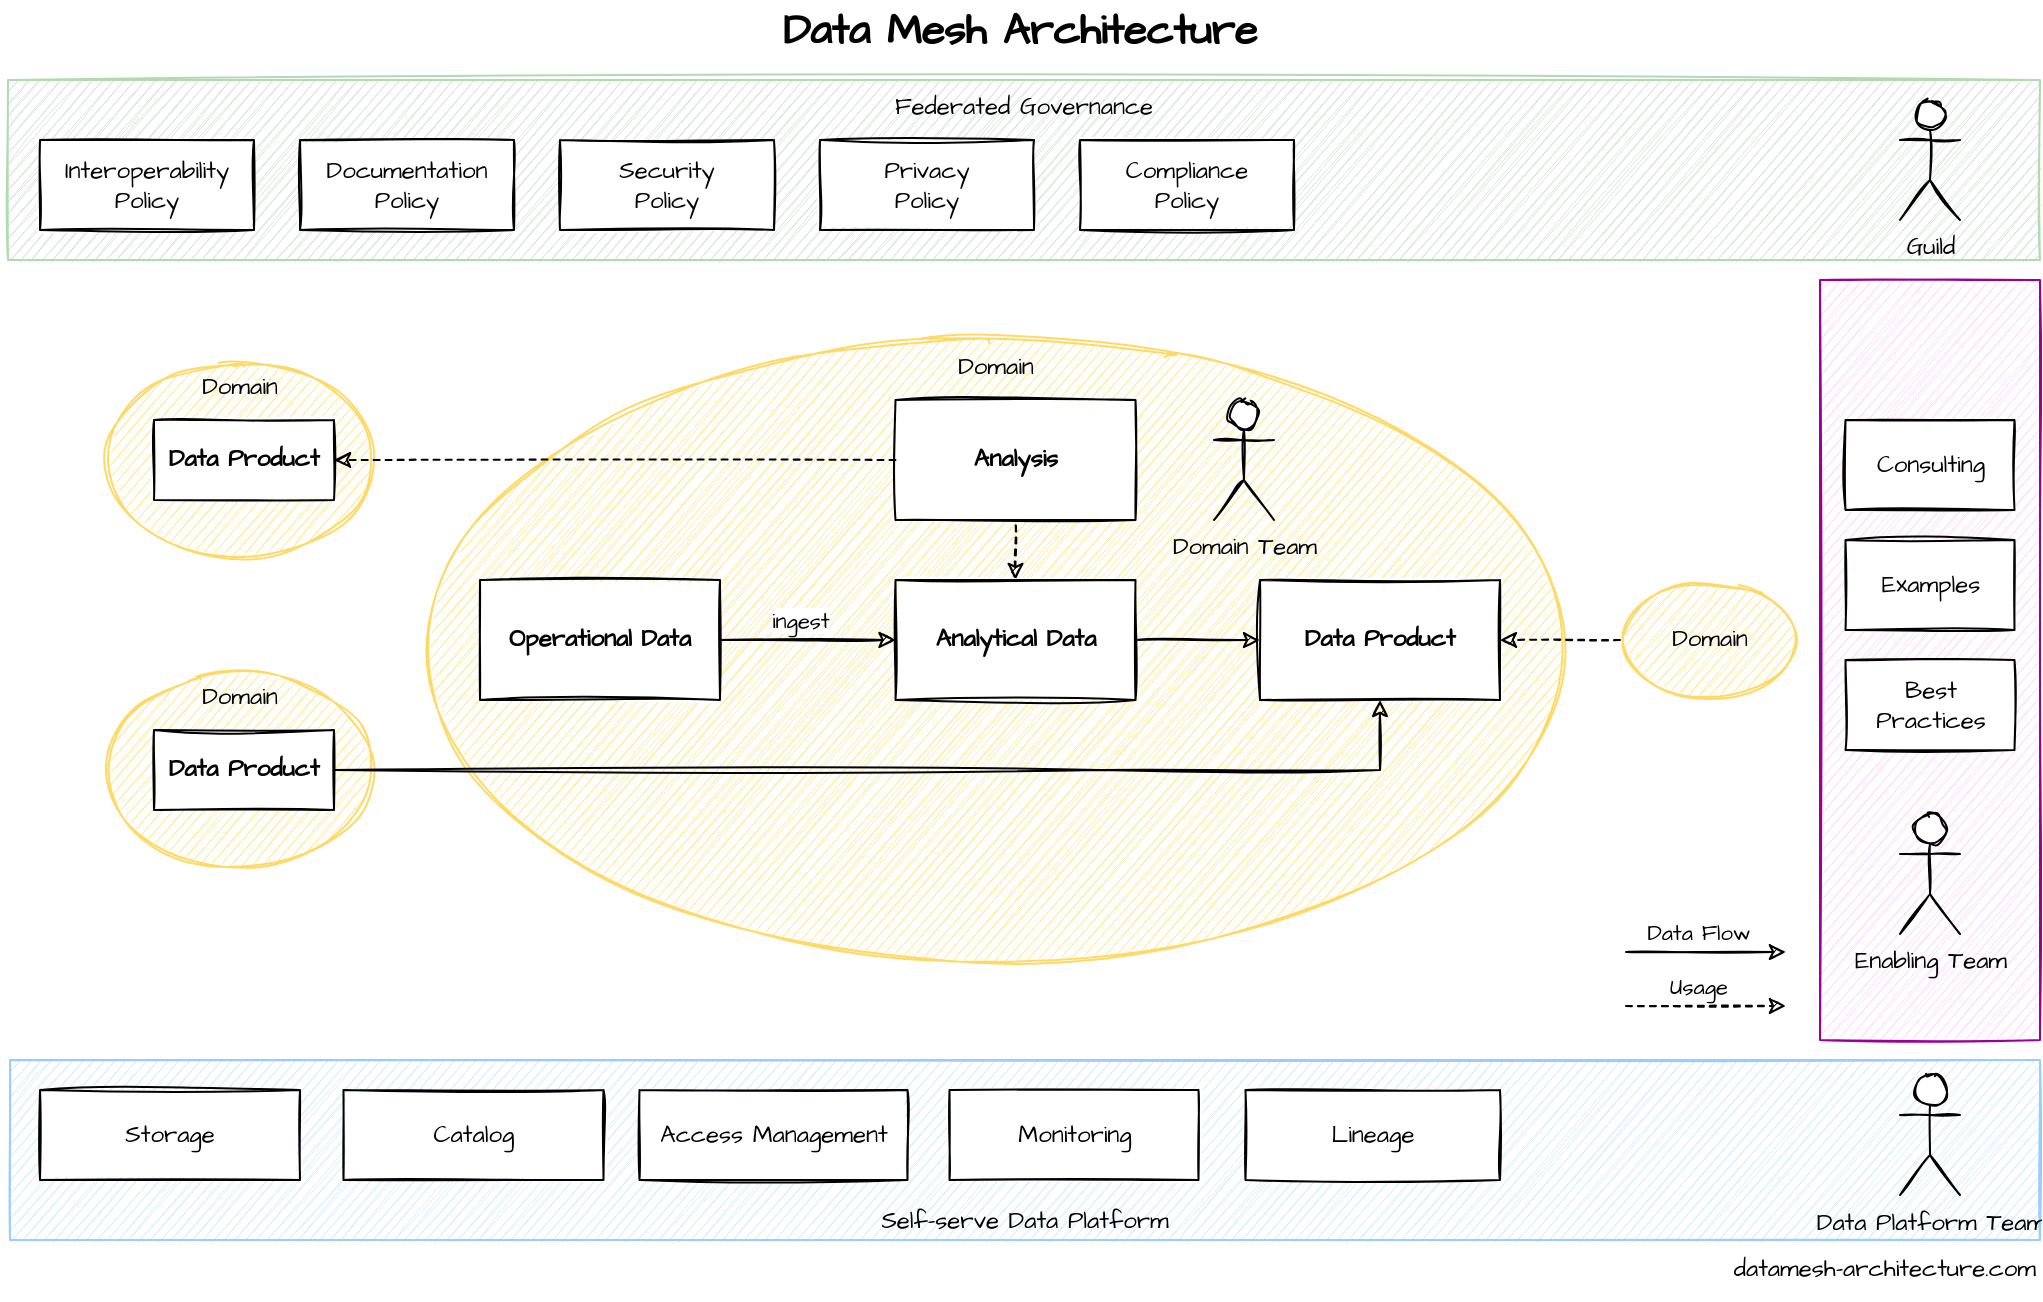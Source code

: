 <mxfile version="16.5.1" type="device"><diagram id="DWjpSvbVxY2pOprUcE6g" name="Page-1"><mxGraphModel dx="1106" dy="852" grid="0" gridSize="10" guides="1" tooltips="1" connect="1" arrows="1" fold="1" page="0" pageScale="1" pageWidth="827" pageHeight="1169" math="0" shadow="0"><root><mxCell id="0"/><mxCell id="1" parent="0"/><mxCell id="WkdalmxvpJmTztUUumEF-71" value="" style="rounded=0;whiteSpace=wrap;html=1;verticalAlign=bottom;fillColor=#FFDBFD;sketch=1;fontFamily=Architects Daughter;fontSource=https%3A%2F%2Ffonts.googleapis.com%2Fcss%3Ffamily%3DArchitects%2BDaughter;strokeColor=#990099;" parent="1" vertex="1"><mxGeometry x="930" y="180" width="110" height="380" as="geometry"/></mxCell><mxCell id="WkdalmxvpJmTztUUumEF-8" value="Self-serve Data Platform" style="rounded=0;whiteSpace=wrap;html=1;verticalAlign=bottom;fillColor=#D9EDFF;sketch=1;fontFamily=Architects Daughter;fontSource=https%3A%2F%2Ffonts.googleapis.com%2Fcss%3Ffamily%3DArchitects%2BDaughter;strokeColor=#99CCFF;fillStyle=hachure;" parent="1" vertex="1"><mxGeometry x="25" y="570" width="1015" height="90" as="geometry"/></mxCell><mxCell id="WkdalmxvpJmTztUUumEF-9" value="Federated Governance" style="rounded=0;whiteSpace=wrap;html=1;verticalAlign=top;fillColor=#DCE3DC;sketch=1;fontFamily=Architects Daughter;fontSource=https%3A%2F%2Ffonts.googleapis.com%2Fcss%3Ffamily%3DArchitects%2BDaughter;strokeColor=#AFDBAF;" parent="1" vertex="1"><mxGeometry x="24" y="80" width="1016" height="90" as="geometry"/></mxCell><mxCell id="WkdalmxvpJmTztUUumEF-10" value="Guild" style="shape=umlActor;verticalLabelPosition=bottom;verticalAlign=top;html=1;outlineConnect=0;sketch=1;fontFamily=Architects Daughter;fontSource=https%3A%2F%2Ffonts.googleapis.com%2Fcss%3Ffamily%3DArchitects%2BDaughter;" parent="1" vertex="1"><mxGeometry x="970" y="90" width="30" height="60" as="geometry"/></mxCell><mxCell id="WkdalmxvpJmTztUUumEF-12" value="Data Platform Team" style="shape=umlActor;verticalLabelPosition=bottom;verticalAlign=top;html=1;outlineConnect=0;sketch=1;fontFamily=Architects Daughter;fontSource=https%3A%2F%2Ffonts.googleapis.com%2Fcss%3Ffamily%3DArchitects%2BDaughter;" parent="1" vertex="1"><mxGeometry x="970" y="577.5" width="30" height="60" as="geometry"/></mxCell><mxCell id="WkdalmxvpJmTztUUumEF-27" value="Compliance&lt;br&gt;Policy" style="rounded=0;whiteSpace=wrap;html=1;sketch=1;fontFamily=Architects Daughter;fontSource=https%3A%2F%2Ffonts.googleapis.com%2Fcss%3Ffamily%3DArchitects%2BDaughter;" parent="1" vertex="1"><mxGeometry x="560" y="110" width="107" height="45" as="geometry"/></mxCell><mxCell id="WkdalmxvpJmTztUUumEF-34" value="Catalog" style="rounded=0;whiteSpace=wrap;html=1;sketch=1;fontFamily=Architects Daughter;fontSource=https%3A%2F%2Ffonts.googleapis.com%2Fcss%3Ffamily%3DArchitects%2BDaughter;" parent="1" vertex="1"><mxGeometry x="191.75" y="585" width="130" height="45" as="geometry"/></mxCell><mxCell id="WkdalmxvpJmTztUUumEF-35" value="Access Management" style="rounded=0;whiteSpace=wrap;html=1;sketch=1;fontFamily=Architects Daughter;fontSource=https%3A%2F%2Ffonts.googleapis.com%2Fcss%3Ffamily%3DArchitects%2BDaughter;" parent="1" vertex="1"><mxGeometry x="339.75" y="585" width="134" height="45" as="geometry"/></mxCell><mxCell id="WkdalmxvpJmTztUUumEF-46" value="Lineage" style="rounded=0;whiteSpace=wrap;html=1;sketch=1;fontFamily=Architects Daughter;fontSource=https%3A%2F%2Ffonts.googleapis.com%2Fcss%3Ffamily%3DArchitects%2BDaughter;" parent="1" vertex="1"><mxGeometry x="642.75" y="585" width="127.25" height="45" as="geometry"/></mxCell><mxCell id="WkdalmxvpJmTztUUumEF-48" value="Monitoring" style="rounded=0;whiteSpace=wrap;html=1;sketch=1;fontFamily=Architects Daughter;fontSource=https%3A%2F%2Ffonts.googleapis.com%2Fcss%3Ffamily%3DArchitects%2BDaughter;" parent="1" vertex="1"><mxGeometry x="494.75" y="585" width="124.5" height="45" as="geometry"/></mxCell><mxCell id="WkdalmxvpJmTztUUumEF-56" value="Interoperability&lt;br&gt;Policy" style="rounded=0;whiteSpace=wrap;html=1;sketch=1;fontFamily=Architects Daughter;fontSource=https%3A%2F%2Ffonts.googleapis.com%2Fcss%3Ffamily%3DArchitects%2BDaughter;" parent="1" vertex="1"><mxGeometry x="40" y="110" width="107" height="45" as="geometry"/></mxCell><mxCell id="WkdalmxvpJmTztUUumEF-57" value="Documentation&lt;br&gt;Policy" style="rounded=0;whiteSpace=wrap;html=1;sketch=1;fontFamily=Architects Daughter;fontSource=https%3A%2F%2Ffonts.googleapis.com%2Fcss%3Ffamily%3DArchitects%2BDaughter;" parent="1" vertex="1"><mxGeometry x="170" y="110" width="107" height="45" as="geometry"/></mxCell><mxCell id="WkdalmxvpJmTztUUumEF-58" value="Security&lt;br&gt;Policy" style="rounded=0;whiteSpace=wrap;html=1;sketch=1;fontFamily=Architects Daughter;fontSource=https%3A%2F%2Ffonts.googleapis.com%2Fcss%3Ffamily%3DArchitects%2BDaughter;" parent="1" vertex="1"><mxGeometry x="300" y="110" width="107" height="45" as="geometry"/></mxCell><mxCell id="WkdalmxvpJmTztUUumEF-69" value="Enabling Team" style="shape=umlActor;verticalLabelPosition=bottom;verticalAlign=top;html=1;outlineConnect=0;sketch=1;fontFamily=Architects Daughter;fontSource=https%3A%2F%2Ffonts.googleapis.com%2Fcss%3Ffamily%3DArchitects%2BDaughter;" parent="1" vertex="1"><mxGeometry x="970" y="447" width="30" height="60" as="geometry"/></mxCell><mxCell id="WkdalmxvpJmTztUUumEF-70" value="Consulting" style="rounded=0;whiteSpace=wrap;html=1;sketch=1;fontFamily=Architects Daughter;fontSource=https%3A%2F%2Ffonts.googleapis.com%2Fcss%3Ffamily%3DArchitects%2BDaughter;" parent="1" vertex="1"><mxGeometry x="942.75" y="250" width="84.5" height="45" as="geometry"/></mxCell><mxCell id="WkdalmxvpJmTztUUumEF-72" value="Examples" style="rounded=0;whiteSpace=wrap;html=1;sketch=1;fontFamily=Architects Daughter;fontSource=https%3A%2F%2Ffonts.googleapis.com%2Fcss%3Ffamily%3DArchitects%2BDaughter;" parent="1" vertex="1"><mxGeometry x="942.75" y="310" width="84.5" height="45" as="geometry"/></mxCell><mxCell id="17" value="Domain" style="ellipse;whiteSpace=wrap;html=1;verticalAlign=top;fillColor=#FFEB99;sketch=1;fontFamily=Architects Daughter;fontSource=https%3A%2F%2Ffonts.googleapis.com%2Fcss%3Ffamily%3DArchitects%2BDaughter;strokeColor=#FFD966;" parent="1" vertex="1"><mxGeometry x="220" y="210" width="595.5" height="310" as="geometry"/></mxCell><mxCell id="18" value="Analysis" style="rounded=0;whiteSpace=wrap;html=1;fontStyle=1;sketch=1;fontFamily=Architects Daughter;fontSource=https%3A%2F%2Ffonts.googleapis.com%2Fcss%3Ffamily%3DArchitects%2BDaughter;" parent="1" vertex="1"><mxGeometry x="467.75" y="240" width="120" height="60" as="geometry"/></mxCell><mxCell id="19" style="rounded=0;orthogonalLoop=1;jettySize=auto;html=1;exitX=0.5;exitY=0;exitDx=0;exitDy=0;startArrow=classic;startFill=1;endArrow=none;endFill=0;dashed=1;sketch=1;fontFamily=Architects Daughter;fontSource=https%3A%2F%2Ffonts.googleapis.com%2Fcss%3Ffamily%3DArchitects%2BDaughter;" parent="1" source="22" target="18" edge="1"><mxGeometry relative="1" as="geometry"/></mxCell><mxCell id="20" style="rounded=0;orthogonalLoop=1;jettySize=auto;html=1;entryX=0;entryY=0.5;entryDx=0;entryDy=0;sketch=1;fontFamily=Architects Daughter;fontSource=https%3A%2F%2Ffonts.googleapis.com%2Fcss%3Ffamily%3DArchitects%2BDaughter;" parent="1" source="22" target="24" edge="1"><mxGeometry relative="1" as="geometry"><mxPoint x="635.5" y="410" as="targetPoint"/></mxGeometry></mxCell><mxCell id="21" value="" style="edgeStyle=orthogonalEdgeStyle;rounded=0;orthogonalLoop=1;jettySize=auto;html=1;startArrow=classic;startFill=1;endArrow=none;endFill=0;sketch=1;fontFamily=Architects Daughter;fontSource=https%3A%2F%2Ffonts.googleapis.com%2Fcss%3Ffamily%3DArchitects%2BDaughter;" parent="1" source="22" target="23" edge="1"><mxGeometry relative="1" as="geometry"/></mxCell><mxCell id="35" value="ingest" style="edgeLabel;html=1;align=center;verticalAlign=middle;resizable=0;points=[];sketch=1;fontFamily=Architects Daughter;fontSource=https%3A%2F%2Ffonts.googleapis.com%2Fcss%3Ffamily%3DArchitects%2BDaughter;" parent="21" vertex="1" connectable="0"><mxGeometry x="-0.071" y="2" relative="1" as="geometry"><mxPoint x="-7" y="-12" as="offset"/></mxGeometry></mxCell><mxCell id="22" value="Analytical Data" style="rounded=0;whiteSpace=wrap;html=1;fontStyle=1;sketch=1;fontFamily=Architects Daughter;fontSource=https%3A%2F%2Ffonts.googleapis.com%2Fcss%3Ffamily%3DArchitects%2BDaughter;" parent="1" vertex="1"><mxGeometry x="467.75" y="330" width="120" height="60" as="geometry"/></mxCell><mxCell id="23" value="Operational Data" style="rounded=0;whiteSpace=wrap;html=1;fontStyle=1;sketch=1;fontFamily=Architects Daughter;fontSource=https%3A%2F%2Ffonts.googleapis.com%2Fcss%3Ffamily%3DArchitects%2BDaughter;" parent="1" vertex="1"><mxGeometry x="260" y="330" width="120" height="60" as="geometry"/></mxCell><mxCell id="24" value="Data Product" style="rounded=0;whiteSpace=wrap;html=1;fontStyle=1;sketch=1;fontFamily=Architects Daughter;fontSource=https%3A%2F%2Ffonts.googleapis.com%2Fcss%3Ffamily%3DArchitects%2BDaughter;" parent="1" vertex="1"><mxGeometry x="650" y="330" width="120" height="60" as="geometry"/></mxCell><mxCell id="25" value="Domain" style="ellipse;whiteSpace=wrap;html=1;verticalAlign=middle;sketch=1;fontFamily=Architects Daughter;fontSource=https%3A%2F%2Ffonts.googleapis.com%2Fcss%3Ffamily%3DArchitects%2BDaughter;strokeColor=#FFD966;fillColor=#FFEB99;" parent="1" vertex="1"><mxGeometry x="830" y="330" width="90" height="60" as="geometry"/></mxCell><mxCell id="26" style="rounded=0;orthogonalLoop=1;jettySize=auto;html=1;entryX=1;entryY=0.5;entryDx=0;entryDy=0;startArrow=none;startFill=0;endArrow=classic;endFill=1;exitX=0;exitY=0.5;exitDx=0;exitDy=0;dashed=1;sketch=1;fontFamily=Architects Daughter;fontSource=https%3A%2F%2Ffonts.googleapis.com%2Fcss%3Ffamily%3DArchitects%2BDaughter;" parent="1" source="25" target="24" edge="1"><mxGeometry relative="1" as="geometry"><mxPoint x="875.5" y="360" as="sourcePoint"/></mxGeometry></mxCell><mxCell id="27" value="Domain" style="ellipse;whiteSpace=wrap;html=1;verticalAlign=top;sketch=1;fontFamily=Architects Daughter;fontSource=https%3A%2F%2Ffonts.googleapis.com%2Fcss%3Ffamily%3DArchitects%2BDaughter;strokeColor=#FFD966;fillColor=#FFEB99;" parent="1" vertex="1"><mxGeometry x="70" y="220" width="140" height="100" as="geometry"/></mxCell><mxCell id="28" value="Data Product" style="rounded=0;whiteSpace=wrap;html=1;fontStyle=1;sketch=1;fontFamily=Architects Daughter;fontSource=https%3A%2F%2Ffonts.googleapis.com%2Fcss%3Ffamily%3DArchitects%2BDaughter;" parent="1" vertex="1"><mxGeometry x="97" y="250" width="90" height="40" as="geometry"/></mxCell><mxCell id="29" style="rounded=0;orthogonalLoop=1;jettySize=auto;html=1;startArrow=none;startFill=0;endArrow=classic;endFill=1;exitX=0;exitY=0.5;exitDx=0;exitDy=0;entryX=1;entryY=0.5;entryDx=0;entryDy=0;dashed=1;sketch=1;fontFamily=Architects Daughter;fontSource=https%3A%2F%2Ffonts.googleapis.com%2Fcss%3Ffamily%3DArchitects%2BDaughter;" parent="1" source="18" target="28" edge="1"><mxGeometry relative="1" as="geometry"><mxPoint x="605.5" y="415" as="sourcePoint"/><mxPoint x="230" y="280" as="targetPoint"/></mxGeometry></mxCell><mxCell id="30" value="Domain" style="ellipse;whiteSpace=wrap;html=1;verticalAlign=top;sketch=1;fontFamily=Architects Daughter;fontSource=https%3A%2F%2Ffonts.googleapis.com%2Fcss%3Ffamily%3DArchitects%2BDaughter;strokeColor=#FFD966;fillColor=#FFEB99;" parent="1" vertex="1"><mxGeometry x="70" y="375" width="140" height="100" as="geometry"/></mxCell><mxCell id="31" value="Data Product" style="rounded=0;whiteSpace=wrap;html=1;fontStyle=1;sketch=1;fontFamily=Architects Daughter;fontSource=https%3A%2F%2Ffonts.googleapis.com%2Fcss%3Ffamily%3DArchitects%2BDaughter;" parent="1" vertex="1"><mxGeometry x="97" y="405" width="90" height="40" as="geometry"/></mxCell><mxCell id="32" style="rounded=0;orthogonalLoop=1;jettySize=auto;html=1;entryX=1;entryY=0.5;entryDx=0;entryDy=0;startArrow=classic;startFill=1;endArrow=none;endFill=0;exitX=0.5;exitY=1;exitDx=0;exitDy=0;sketch=1;fontFamily=Architects Daughter;fontSource=https%3A%2F%2Ffonts.googleapis.com%2Fcss%3Ffamily%3DArchitects%2BDaughter;" parent="1" source="24" target="31" edge="1"><mxGeometry relative="1" as="geometry"><mxPoint x="322.5" y="560" as="sourcePoint"/><mxPoint x="135.5" y="510" as="targetPoint"/><Array as="points"><mxPoint x="710" y="425"/><mxPoint x="570" y="425"/></Array></mxGeometry></mxCell><mxCell id="33" value="Domain Team" style="shape=umlActor;verticalLabelPosition=bottom;verticalAlign=top;html=1;outlineConnect=0;sketch=1;fontFamily=Architects Daughter;fontSource=https%3A%2F%2Ffonts.googleapis.com%2Fcss%3Ffamily%3DArchitects%2BDaughter;" parent="1" vertex="1"><mxGeometry x="627" y="240" width="30" height="60" as="geometry"/></mxCell><mxCell id="34" value="Storage" style="rounded=0;whiteSpace=wrap;html=1;sketch=1;fontFamily=Architects Daughter;fontSource=https%3A%2F%2Ffonts.googleapis.com%2Fcss%3Ffamily%3DArchitects%2BDaughter;" parent="1" vertex="1"><mxGeometry x="40" y="585" width="130" height="45" as="geometry"/></mxCell><mxCell id="36" value="Privacy&lt;br&gt;Policy" style="rounded=0;whiteSpace=wrap;html=1;sketch=1;fontFamily=Architects Daughter;fontSource=https%3A%2F%2Ffonts.googleapis.com%2Fcss%3Ffamily%3DArchitects%2BDaughter;" parent="1" vertex="1"><mxGeometry x="430" y="110" width="107" height="45" as="geometry"/></mxCell><mxCell id="39" value="Best&lt;br&gt;Practices" style="rounded=0;whiteSpace=wrap;html=1;sketch=1;fontFamily=Architects Daughter;fontSource=https%3A%2F%2Ffonts.googleapis.com%2Fcss%3Ffamily%3DArchitects%2BDaughter;" parent="1" vertex="1"><mxGeometry x="942.75" y="370" width="84.5" height="45" as="geometry"/></mxCell><mxCell id="40" style="rounded=0;orthogonalLoop=1;jettySize=auto;html=1;sketch=1;fontFamily=Architects Daughter;fontSource=https%3A%2F%2Ffonts.googleapis.com%2Fcss%3Ffamily%3DArchitects%2BDaughter;" parent="1" edge="1"><mxGeometry relative="1" as="geometry"><mxPoint x="913" y="516" as="targetPoint"/><mxPoint x="833" y="516" as="sourcePoint"/></mxGeometry></mxCell><mxCell id="41" value="Data Flow" style="edgeLabel;html=1;align=center;verticalAlign=middle;resizable=0;points=[];sketch=1;fontFamily=Architects Daughter;fontSource=https%3A%2F%2Ffonts.googleapis.com%2Fcss%3Ffamily%3DArchitects%2BDaughter;" parent="40" vertex="1" connectable="0"><mxGeometry x="-0.229" relative="1" as="geometry"><mxPoint x="5" y="-10" as="offset"/></mxGeometry></mxCell><mxCell id="42" style="rounded=0;orthogonalLoop=1;jettySize=auto;html=1;dashed=1;sketch=1;fontFamily=Architects Daughter;fontSource=https%3A%2F%2Ffonts.googleapis.com%2Fcss%3Ffamily%3DArchitects%2BDaughter;" parent="1" edge="1"><mxGeometry relative="1" as="geometry"><mxPoint x="913" y="543" as="targetPoint"/><mxPoint x="833" y="543" as="sourcePoint"/></mxGeometry></mxCell><mxCell id="43" value="Usage" style="edgeLabel;html=1;align=center;verticalAlign=middle;resizable=0;points=[];sketch=1;fontFamily=Architects Daughter;fontSource=https%3A%2F%2Ffonts.googleapis.com%2Fcss%3Ffamily%3DArchitects%2BDaughter;" parent="42" vertex="1" connectable="0"><mxGeometry x="-0.229" relative="1" as="geometry"><mxPoint x="5" y="-10" as="offset"/></mxGeometry></mxCell><mxCell id="44" value="datamesh-architecture.com" style="text;html=1;strokeColor=none;fillColor=none;align=right;verticalAlign=middle;whiteSpace=wrap;rounded=0;sketch=1;fillStyle=hachure;fontFamily=Architects Daughter;fontSource=https%3A%2F%2Ffonts.googleapis.com%2Fcss%3Ffamily%3DArchitects%2BDaughter;fontSize=12;fontColor=#000000;" parent="1" vertex="1"><mxGeometry x="770" y="660" width="270" height="30" as="geometry"/></mxCell><mxCell id="45" value="Data Mesh Architecture" style="text;html=1;strokeColor=none;fillColor=none;align=center;verticalAlign=middle;whiteSpace=wrap;rounded=0;sketch=1;fontFamily=Architects Daughter;fontSource=https%3A%2F%2Ffonts.googleapis.com%2Fcss%3Ffamily%3DArchitects%2BDaughter;fontSize=21;fontStyle=1" parent="1" vertex="1"><mxGeometry x="20" y="40" width="1020" height="30" as="geometry"/></mxCell></root></mxGraphModel></diagram></mxfile>